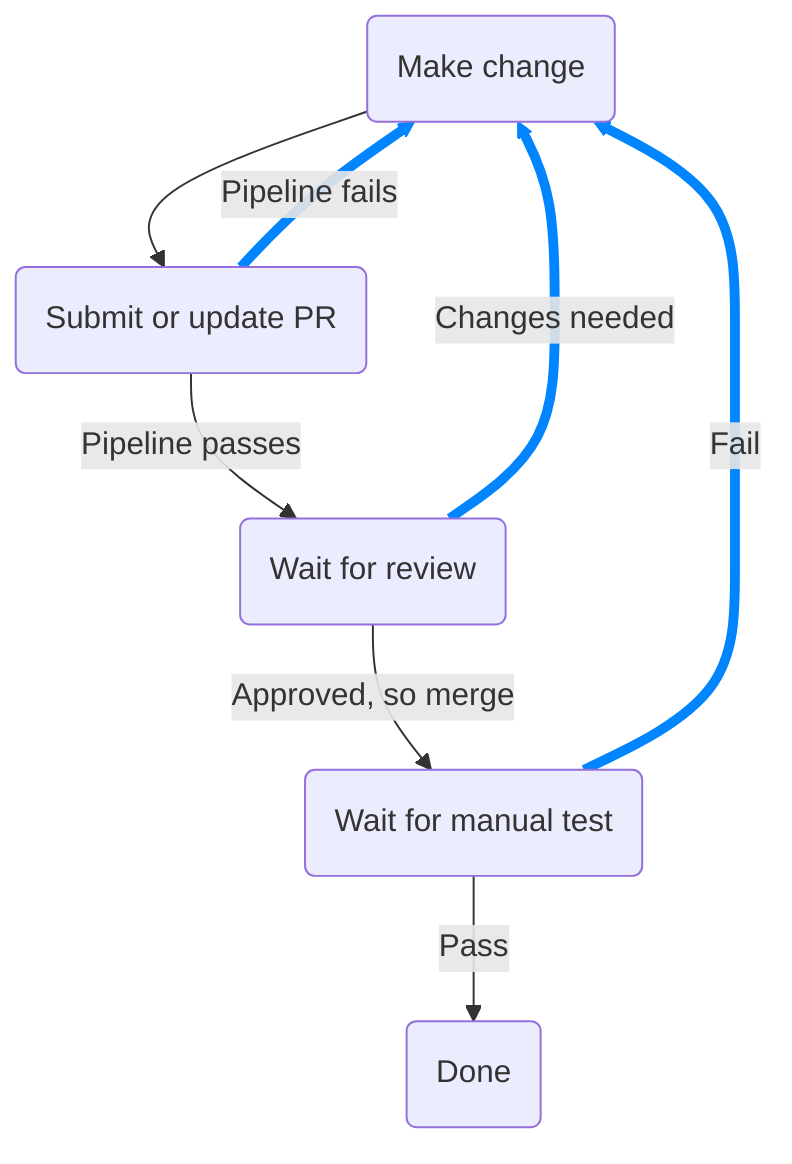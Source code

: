 graph TD
    type_code(Make change) --> submit_mr(Submit or update PR)
    submit_mr ==>|Pipeline fails| type_code
    submit_mr -->|Pipeline passes| review_mr(Wait for review)
    review_mr ==>|Changes needed| type_code
    review_mr -->|Approved, so merge| manual_test(Wait for manual test)
    manual_test -->|Pass| done(Done)
    manual_test ==>|Fail| type_code
    linkStyle 1,3,6 stroke: #0085FF, stroke-width: 5px